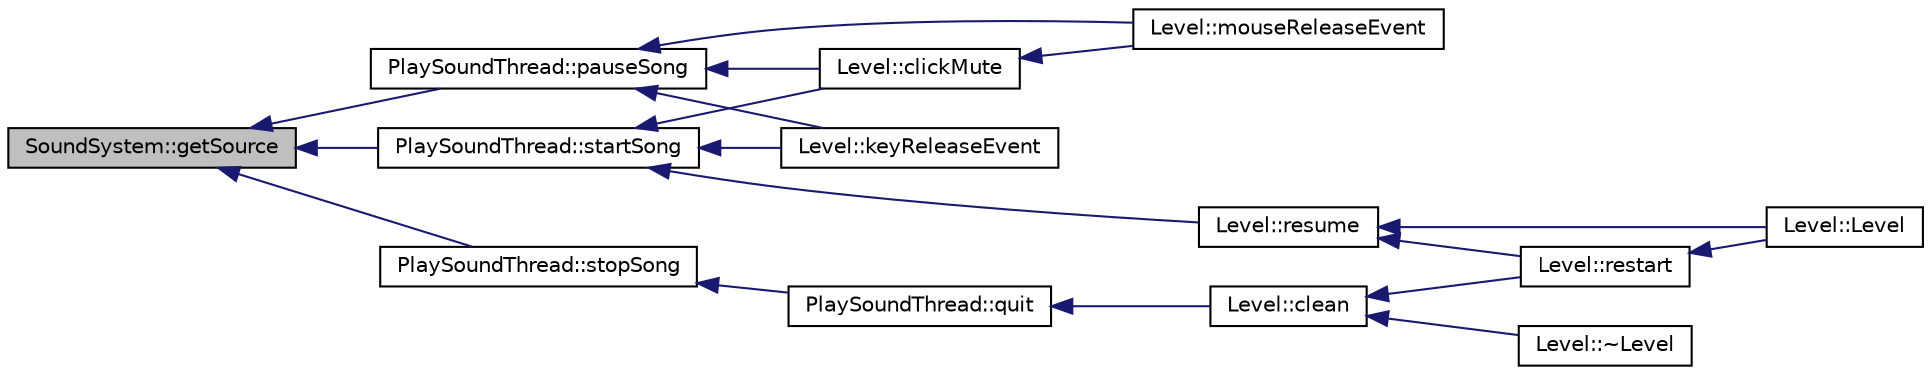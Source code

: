 digraph G
{
  edge [fontname="Helvetica",fontsize="10",labelfontname="Helvetica",labelfontsize="10"];
  node [fontname="Helvetica",fontsize="10",shape=record];
  rankdir="LR";
  Node1 [label="SoundSystem::getSource",height=0.2,width=0.4,color="black", fillcolor="grey75", style="filled" fontcolor="black"];
  Node1 -> Node2 [dir="back",color="midnightblue",fontsize="10",style="solid",fontname="Helvetica"];
  Node2 [label="PlaySoundThread::pauseSong",height=0.2,width=0.4,color="black", fillcolor="white", style="filled",URL="$classPlaySoundThread.html#a51262722f29bba61547546072ddc9e62"];
  Node2 -> Node3 [dir="back",color="midnightblue",fontsize="10",style="solid",fontname="Helvetica"];
  Node3 [label="Level::clickMute",height=0.2,width=0.4,color="black", fillcolor="white", style="filled",URL="$classLevel.html#a84c4c5ebbc7754748fac0f9a78fa28e0"];
  Node3 -> Node4 [dir="back",color="midnightblue",fontsize="10",style="solid",fontname="Helvetica"];
  Node4 [label="Level::mouseReleaseEvent",height=0.2,width=0.4,color="black", fillcolor="white", style="filled",URL="$classLevel.html#a77722ba24f938b7a0707f755e635a8f6"];
  Node2 -> Node5 [dir="back",color="midnightblue",fontsize="10",style="solid",fontname="Helvetica"];
  Node5 [label="Level::keyReleaseEvent",height=0.2,width=0.4,color="black", fillcolor="white", style="filled",URL="$classLevel.html#a79415fdd98840cba4c054f59855f8367"];
  Node2 -> Node4 [dir="back",color="midnightblue",fontsize="10",style="solid",fontname="Helvetica"];
  Node1 -> Node6 [dir="back",color="midnightblue",fontsize="10",style="solid",fontname="Helvetica"];
  Node6 [label="PlaySoundThread::startSong",height=0.2,width=0.4,color="black", fillcolor="white", style="filled",URL="$classPlaySoundThread.html#a19182f3262b915dc091cebc292fca60f"];
  Node6 -> Node3 [dir="back",color="midnightblue",fontsize="10",style="solid",fontname="Helvetica"];
  Node6 -> Node5 [dir="back",color="midnightblue",fontsize="10",style="solid",fontname="Helvetica"];
  Node6 -> Node7 [dir="back",color="midnightblue",fontsize="10",style="solid",fontname="Helvetica"];
  Node7 [label="Level::resume",height=0.2,width=0.4,color="black", fillcolor="white", style="filled",URL="$classLevel.html#a3faa288916e3c24d6b94efaf059e0b20"];
  Node7 -> Node8 [dir="back",color="midnightblue",fontsize="10",style="solid",fontname="Helvetica"];
  Node8 [label="Level::Level",height=0.2,width=0.4,color="black", fillcolor="white", style="filled",URL="$classLevel.html#aab4805fc7397cd5ab9d9852a1d403a0d"];
  Node7 -> Node9 [dir="back",color="midnightblue",fontsize="10",style="solid",fontname="Helvetica"];
  Node9 [label="Level::restart",height=0.2,width=0.4,color="black", fillcolor="white", style="filled",URL="$classLevel.html#ab18900b8195c469cc78c906216eb9eb0"];
  Node9 -> Node8 [dir="back",color="midnightblue",fontsize="10",style="solid",fontname="Helvetica"];
  Node1 -> Node10 [dir="back",color="midnightblue",fontsize="10",style="solid",fontname="Helvetica"];
  Node10 [label="PlaySoundThread::stopSong",height=0.2,width=0.4,color="black", fillcolor="white", style="filled",URL="$classPlaySoundThread.html#afce815d06b91392e7a4b899596b236bc"];
  Node10 -> Node11 [dir="back",color="midnightblue",fontsize="10",style="solid",fontname="Helvetica"];
  Node11 [label="PlaySoundThread::quit",height=0.2,width=0.4,color="black", fillcolor="white", style="filled",URL="$classPlaySoundThread.html#a7f6102dd83dba877d6b789c583ec16b3"];
  Node11 -> Node12 [dir="back",color="midnightblue",fontsize="10",style="solid",fontname="Helvetica"];
  Node12 [label="Level::clean",height=0.2,width=0.4,color="black", fillcolor="white", style="filled",URL="$classLevel.html#ae0a26097977060d77093424cfd689ab7"];
  Node12 -> Node9 [dir="back",color="midnightblue",fontsize="10",style="solid",fontname="Helvetica"];
  Node12 -> Node13 [dir="back",color="midnightblue",fontsize="10",style="solid",fontname="Helvetica"];
  Node13 [label="Level::~Level",height=0.2,width=0.4,color="black", fillcolor="white", style="filled",URL="$classLevel.html#a249eac1e8f19ff44134efa5e986feaca"];
}
